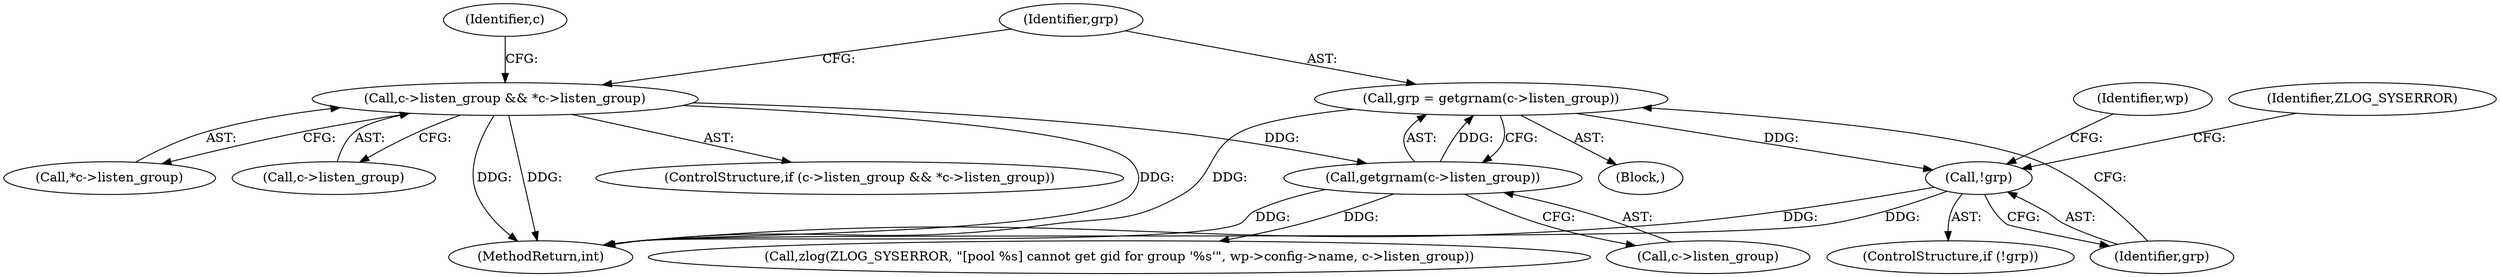 digraph "0_php-src_35ceea928b12373a3b1e3eecdc32ed323223a40d@pointer" {
"1000195" [label="(Call,grp = getgrnam(c->listen_group))"];
"1000197" [label="(Call,getgrnam(c->listen_group))"];
"1000185" [label="(Call,c->listen_group && *c->listen_group)"];
"1000202" [label="(Call,!grp)"];
"1000205" [label="(Call,zlog(ZLOG_SYSERROR, \"[pool %s] cannot get gid for group '%s'\", wp->config->name, c->listen_group))"];
"1000198" [label="(Call,c->listen_group)"];
"1000201" [label="(ControlStructure,if (!grp))"];
"1000203" [label="(Identifier,grp)"];
"1000189" [label="(Call,*c->listen_group)"];
"1000186" [label="(Call,c->listen_group)"];
"1000195" [label="(Call,grp = getgrnam(c->listen_group))"];
"1000221" [label="(Identifier,wp)"];
"1000184" [label="(ControlStructure,if (c->listen_group && *c->listen_group))"];
"1000185" [label="(Call,c->listen_group && *c->listen_group)"];
"1000248" [label="(MethodReturn,int)"];
"1000206" [label="(Identifier,ZLOG_SYSERROR)"];
"1000193" [label="(Block,)"];
"1000202" [label="(Call,!grp)"];
"1000229" [label="(Identifier,c)"];
"1000197" [label="(Call,getgrnam(c->listen_group))"];
"1000196" [label="(Identifier,grp)"];
"1000195" -> "1000193"  [label="AST: "];
"1000195" -> "1000197"  [label="CFG: "];
"1000196" -> "1000195"  [label="AST: "];
"1000197" -> "1000195"  [label="AST: "];
"1000203" -> "1000195"  [label="CFG: "];
"1000195" -> "1000248"  [label="DDG: "];
"1000197" -> "1000195"  [label="DDG: "];
"1000195" -> "1000202"  [label="DDG: "];
"1000197" -> "1000198"  [label="CFG: "];
"1000198" -> "1000197"  [label="AST: "];
"1000197" -> "1000248"  [label="DDG: "];
"1000185" -> "1000197"  [label="DDG: "];
"1000197" -> "1000205"  [label="DDG: "];
"1000185" -> "1000184"  [label="AST: "];
"1000185" -> "1000186"  [label="CFG: "];
"1000185" -> "1000189"  [label="CFG: "];
"1000186" -> "1000185"  [label="AST: "];
"1000189" -> "1000185"  [label="AST: "];
"1000196" -> "1000185"  [label="CFG: "];
"1000229" -> "1000185"  [label="CFG: "];
"1000185" -> "1000248"  [label="DDG: "];
"1000185" -> "1000248"  [label="DDG: "];
"1000185" -> "1000248"  [label="DDG: "];
"1000202" -> "1000201"  [label="AST: "];
"1000202" -> "1000203"  [label="CFG: "];
"1000203" -> "1000202"  [label="AST: "];
"1000206" -> "1000202"  [label="CFG: "];
"1000221" -> "1000202"  [label="CFG: "];
"1000202" -> "1000248"  [label="DDG: "];
"1000202" -> "1000248"  [label="DDG: "];
}
